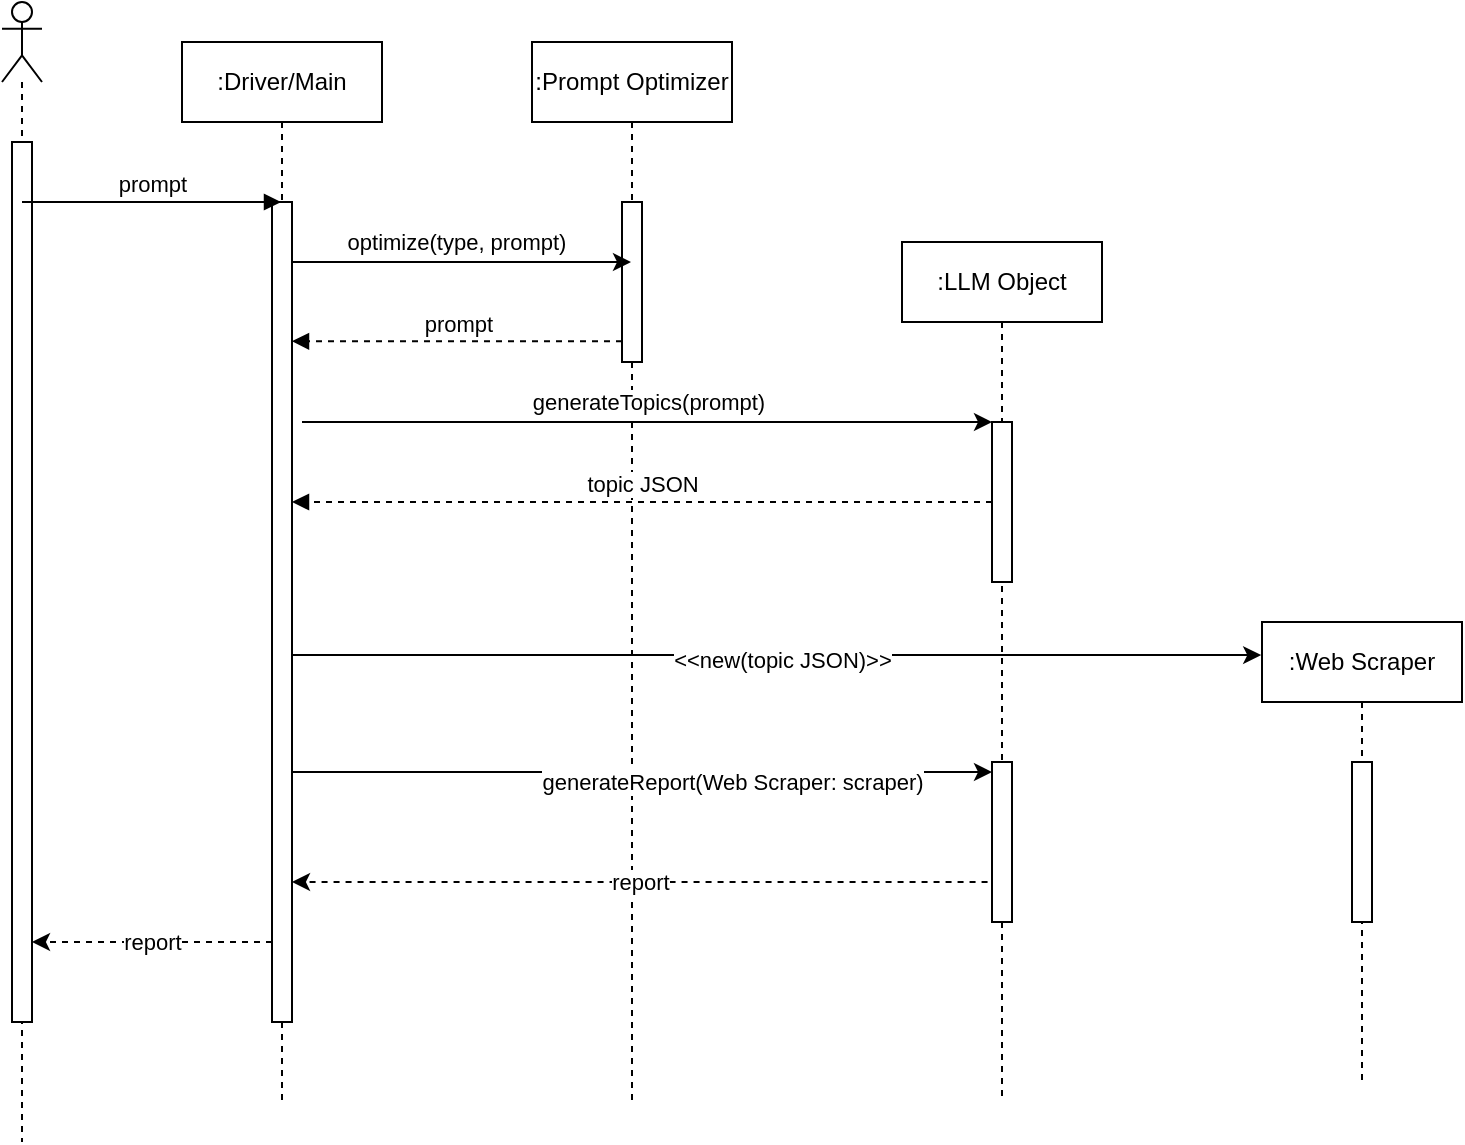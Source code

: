 <mxfile version="26.0.10">
  <diagram name="Page-1" id="SToEPNtQ1gc7vWrbqClN">
    <mxGraphModel dx="1105" dy="587" grid="1" gridSize="10" guides="1" tooltips="1" connect="1" arrows="1" fold="1" page="1" pageScale="1" pageWidth="850" pageHeight="1100" math="0" shadow="0">
      <root>
        <mxCell id="0" />
        <mxCell id="1" parent="0" />
        <mxCell id="jwMw41EVvAKdRjvvJQYE-1" value=":LLM Object" style="shape=umlLifeline;perimeter=lifelinePerimeter;whiteSpace=wrap;html=1;container=1;dropTarget=0;collapsible=0;recursiveResize=0;outlineConnect=0;portConstraint=eastwest;newEdgeStyle={&quot;curved&quot;:0,&quot;rounded&quot;:0};" vertex="1" parent="1">
          <mxGeometry x="510" y="280" width="100" height="430" as="geometry" />
        </mxCell>
        <mxCell id="jwMw41EVvAKdRjvvJQYE-18" value="" style="html=1;points=[[0,0,0,0,5],[0,1,0,0,-5],[1,0,0,0,5],[1,1,0,0,-5]];perimeter=orthogonalPerimeter;outlineConnect=0;targetShapes=umlLifeline;portConstraint=eastwest;newEdgeStyle={&quot;curved&quot;:0,&quot;rounded&quot;:0};" vertex="1" parent="jwMw41EVvAKdRjvvJQYE-1">
          <mxGeometry x="45" y="90" width="10" height="80" as="geometry" />
        </mxCell>
        <mxCell id="jwMw41EVvAKdRjvvJQYE-38" value="" style="html=1;points=[[0,0,0,0,5],[0,1,0,0,-5],[1,0,0,0,5],[1,1,0,0,-5]];perimeter=orthogonalPerimeter;outlineConnect=0;targetShapes=umlLifeline;portConstraint=eastwest;newEdgeStyle={&quot;curved&quot;:0,&quot;rounded&quot;:0};" vertex="1" parent="jwMw41EVvAKdRjvvJQYE-1">
          <mxGeometry x="45" y="260" width="10" height="80" as="geometry" />
        </mxCell>
        <mxCell id="jwMw41EVvAKdRjvvJQYE-3" value=":Web Scraper" style="shape=umlLifeline;perimeter=lifelinePerimeter;whiteSpace=wrap;html=1;container=1;dropTarget=0;collapsible=0;recursiveResize=0;outlineConnect=0;portConstraint=eastwest;newEdgeStyle={&quot;curved&quot;:0,&quot;rounded&quot;:0};" vertex="1" parent="1">
          <mxGeometry x="690" y="470" width="100" height="230" as="geometry" />
        </mxCell>
        <mxCell id="jwMw41EVvAKdRjvvJQYE-33" value="" style="html=1;points=[[0,0,0,0,5],[0,1,0,0,-5],[1,0,0,0,5],[1,1,0,0,-5]];perimeter=orthogonalPerimeter;outlineConnect=0;targetShapes=umlLifeline;portConstraint=eastwest;newEdgeStyle={&quot;curved&quot;:0,&quot;rounded&quot;:0};" vertex="1" parent="jwMw41EVvAKdRjvvJQYE-3">
          <mxGeometry x="45" y="70" width="10" height="80" as="geometry" />
        </mxCell>
        <mxCell id="jwMw41EVvAKdRjvvJQYE-6" value="" style="shape=umlLifeline;perimeter=lifelinePerimeter;whiteSpace=wrap;html=1;container=1;dropTarget=0;collapsible=0;recursiveResize=0;outlineConnect=0;portConstraint=eastwest;newEdgeStyle={&quot;curved&quot;:0,&quot;rounded&quot;:0};participant=umlActor;" vertex="1" parent="1">
          <mxGeometry x="60" y="160" width="20" height="570" as="geometry" />
        </mxCell>
        <mxCell id="jwMw41EVvAKdRjvvJQYE-42" value="" style="html=1;points=[[0,0,0,0,5],[0,1,0,0,-5],[1,0,0,0,5],[1,1,0,0,-5]];perimeter=orthogonalPerimeter;outlineConnect=0;targetShapes=umlLifeline;portConstraint=eastwest;newEdgeStyle={&quot;curved&quot;:0,&quot;rounded&quot;:0};" vertex="1" parent="jwMw41EVvAKdRjvvJQYE-6">
          <mxGeometry x="5" y="70" width="10" height="440" as="geometry" />
        </mxCell>
        <mxCell id="jwMw41EVvAKdRjvvJQYE-10" value=":Prompt Optimizer" style="shape=umlLifeline;perimeter=lifelinePerimeter;whiteSpace=wrap;html=1;container=1;dropTarget=0;collapsible=0;recursiveResize=0;outlineConnect=0;portConstraint=eastwest;newEdgeStyle={&quot;curved&quot;:0,&quot;rounded&quot;:0};" vertex="1" parent="1">
          <mxGeometry x="325" y="180" width="100" height="530" as="geometry" />
        </mxCell>
        <mxCell id="jwMw41EVvAKdRjvvJQYE-16" value="" style="html=1;points=[[0,0,0,0,5],[0,1,0,0,-5],[1,0,0,0,5],[1,1,0,0,-5]];perimeter=orthogonalPerimeter;outlineConnect=0;targetShapes=umlLifeline;portConstraint=eastwest;newEdgeStyle={&quot;curved&quot;:0,&quot;rounded&quot;:0};" vertex="1" parent="jwMw41EVvAKdRjvvJQYE-10">
          <mxGeometry x="45" y="80" width="10" height="80" as="geometry" />
        </mxCell>
        <mxCell id="jwMw41EVvAKdRjvvJQYE-14" value="" style="endArrow=classic;html=1;rounded=0;" edge="1" parent="1">
          <mxGeometry relative="1" as="geometry">
            <mxPoint x="200.024" y="290.0" as="sourcePoint" />
            <mxPoint x="374.5" y="290.0" as="targetPoint" />
          </mxGeometry>
        </mxCell>
        <mxCell id="jwMw41EVvAKdRjvvJQYE-15" value="optimize(type, prompt)" style="edgeLabel;resizable=0;html=1;;align=center;verticalAlign=middle;" connectable="0" vertex="1" parent="jwMw41EVvAKdRjvvJQYE-14">
          <mxGeometry relative="1" as="geometry">
            <mxPoint y="-10" as="offset" />
          </mxGeometry>
        </mxCell>
        <mxCell id="jwMw41EVvAKdRjvvJQYE-17" value="prompt" style="html=1;verticalAlign=bottom;endArrow=block;curved=0;rounded=0;dashed=1;" edge="1" parent="1" target="jwMw41EVvAKdRjvvJQYE-20">
          <mxGeometry width="80" relative="1" as="geometry">
            <mxPoint x="370" y="329.63" as="sourcePoint" />
            <mxPoint x="220" y="330" as="targetPoint" />
          </mxGeometry>
        </mxCell>
        <mxCell id="jwMw41EVvAKdRjvvJQYE-19" value=":Driver/Main" style="shape=umlLifeline;perimeter=lifelinePerimeter;whiteSpace=wrap;html=1;container=1;dropTarget=0;collapsible=0;recursiveResize=0;outlineConnect=0;portConstraint=eastwest;newEdgeStyle={&quot;curved&quot;:0,&quot;rounded&quot;:0};" vertex="1" parent="1">
          <mxGeometry x="150" y="180" width="100" height="530" as="geometry" />
        </mxCell>
        <mxCell id="jwMw41EVvAKdRjvvJQYE-20" value="" style="html=1;points=[[0,0,0,0,5],[0,1,0,0,-5],[1,0,0,0,5],[1,1,0,0,-5]];perimeter=orthogonalPerimeter;outlineConnect=0;targetShapes=umlLifeline;portConstraint=eastwest;newEdgeStyle={&quot;curved&quot;:0,&quot;rounded&quot;:0};" vertex="1" parent="jwMw41EVvAKdRjvvJQYE-19">
          <mxGeometry x="45" y="80" width="10" height="410" as="geometry" />
        </mxCell>
        <mxCell id="jwMw41EVvAKdRjvvJQYE-21" value="prompt" style="html=1;verticalAlign=bottom;endArrow=block;curved=0;rounded=0;" edge="1" parent="1" target="jwMw41EVvAKdRjvvJQYE-19">
          <mxGeometry width="80" relative="1" as="geometry">
            <mxPoint x="70" y="260" as="sourcePoint" />
            <mxPoint x="150" y="260" as="targetPoint" />
          </mxGeometry>
        </mxCell>
        <mxCell id="jwMw41EVvAKdRjvvJQYE-23" value="" style="endArrow=classic;html=1;rounded=0;" edge="1" parent="1" target="jwMw41EVvAKdRjvvJQYE-18">
          <mxGeometry relative="1" as="geometry">
            <mxPoint x="210.0" y="370.0" as="sourcePoint" />
            <mxPoint x="564.5" y="370.0" as="targetPoint" />
          </mxGeometry>
        </mxCell>
        <mxCell id="jwMw41EVvAKdRjvvJQYE-24" value="generateTopics(prompt)" style="edgeLabel;resizable=0;html=1;;align=center;verticalAlign=middle;" connectable="0" vertex="1" parent="jwMw41EVvAKdRjvvJQYE-23">
          <mxGeometry relative="1" as="geometry">
            <mxPoint y="-10" as="offset" />
          </mxGeometry>
        </mxCell>
        <mxCell id="jwMw41EVvAKdRjvvJQYE-25" value="topic JSON" style="html=1;verticalAlign=bottom;endArrow=block;curved=0;rounded=0;dashed=1;" edge="1" parent="1" target="jwMw41EVvAKdRjvvJQYE-20">
          <mxGeometry width="80" relative="1" as="geometry">
            <mxPoint x="555" y="410" as="sourcePoint" />
            <mxPoint x="390" y="410.37" as="targetPoint" />
          </mxGeometry>
        </mxCell>
        <mxCell id="jwMw41EVvAKdRjvvJQYE-28" value="" style="endArrow=classic;html=1;rounded=0;entryX=-0.004;entryY=0.072;entryDx=0;entryDy=0;entryPerimeter=0;" edge="1" parent="1" source="jwMw41EVvAKdRjvvJQYE-20" target="jwMw41EVvAKdRjvvJQYE-3">
          <mxGeometry width="50" height="50" relative="1" as="geometry">
            <mxPoint x="204.894" y="470.0" as="sourcePoint" />
            <mxPoint x="460" y="490" as="targetPoint" />
          </mxGeometry>
        </mxCell>
        <mxCell id="jwMw41EVvAKdRjvvJQYE-30" value="&amp;lt;&amp;lt;new(topic JSON)&amp;gt;&amp;gt;" style="edgeLabel;html=1;align=center;verticalAlign=middle;resizable=0;points=[];" vertex="1" connectable="0" parent="jwMw41EVvAKdRjvvJQYE-28">
          <mxGeometry x="0.011" y="-2" relative="1" as="geometry">
            <mxPoint as="offset" />
          </mxGeometry>
        </mxCell>
        <mxCell id="jwMw41EVvAKdRjvvJQYE-36" value="" style="endArrow=classic;html=1;rounded=0;entryX=0;entryY=0;entryDx=0;entryDy=5;entryPerimeter=0;" edge="1" parent="1" source="jwMw41EVvAKdRjvvJQYE-20" target="jwMw41EVvAKdRjvvJQYE-38">
          <mxGeometry relative="1" as="geometry">
            <mxPoint x="210" y="530" as="sourcePoint" />
            <mxPoint x="310" y="530" as="targetPoint" />
          </mxGeometry>
        </mxCell>
        <mxCell id="jwMw41EVvAKdRjvvJQYE-37" value="generateReport(Web Scraper: scraper)" style="edgeLabel;resizable=0;html=1;;align=center;verticalAlign=middle;" connectable="0" vertex="1" parent="jwMw41EVvAKdRjvvJQYE-36">
          <mxGeometry relative="1" as="geometry">
            <mxPoint x="45" y="5" as="offset" />
          </mxGeometry>
        </mxCell>
        <mxCell id="jwMw41EVvAKdRjvvJQYE-39" value="" style="endArrow=classic;html=1;rounded=0;dashed=1;" edge="1" parent="1" target="jwMw41EVvAKdRjvvJQYE-20">
          <mxGeometry relative="1" as="geometry">
            <mxPoint x="552.78" y="600" as="sourcePoint" />
            <mxPoint x="197.227" y="600" as="targetPoint" />
          </mxGeometry>
        </mxCell>
        <mxCell id="jwMw41EVvAKdRjvvJQYE-40" value="report" style="edgeLabel;resizable=0;html=1;;align=center;verticalAlign=middle;" connectable="0" vertex="1" parent="jwMw41EVvAKdRjvvJQYE-39">
          <mxGeometry relative="1" as="geometry" />
        </mxCell>
        <mxCell id="jwMw41EVvAKdRjvvJQYE-43" value="" style="endArrow=classic;html=1;rounded=0;dashed=1;" edge="1" parent="1">
          <mxGeometry relative="1" as="geometry">
            <mxPoint x="195" y="630" as="sourcePoint" />
            <mxPoint x="75" y="630" as="targetPoint" />
          </mxGeometry>
        </mxCell>
        <mxCell id="jwMw41EVvAKdRjvvJQYE-44" value="report" style="edgeLabel;resizable=0;html=1;;align=center;verticalAlign=middle;" connectable="0" vertex="1" parent="jwMw41EVvAKdRjvvJQYE-43">
          <mxGeometry relative="1" as="geometry" />
        </mxCell>
      </root>
    </mxGraphModel>
  </diagram>
</mxfile>
